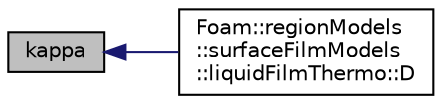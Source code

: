 digraph "kappa"
{
  bgcolor="transparent";
  edge [fontname="Helvetica",fontsize="10",labelfontname="Helvetica",labelfontsize="10"];
  node [fontname="Helvetica",fontsize="10",shape=record];
  rankdir="LR";
  Node1 [label="kappa",height=0.2,width=0.4,color="black", fillcolor="grey75", style="filled" fontcolor="black"];
  Node1 -> Node2 [dir="back",color="midnightblue",fontsize="10",style="solid",fontname="Helvetica"];
  Node2 [label="Foam::regionModels\l::surfaceFilmModels\l::liquidFilmThermo::D",height=0.2,width=0.4,color="black",URL="$classFoam_1_1regionModels_1_1surfaceFilmModels_1_1liquidFilmThermo.html#a64d70a485a53f43d27b5747c30a4bdbd",tooltip="Return diffusivity [m2/s]. "];
}
